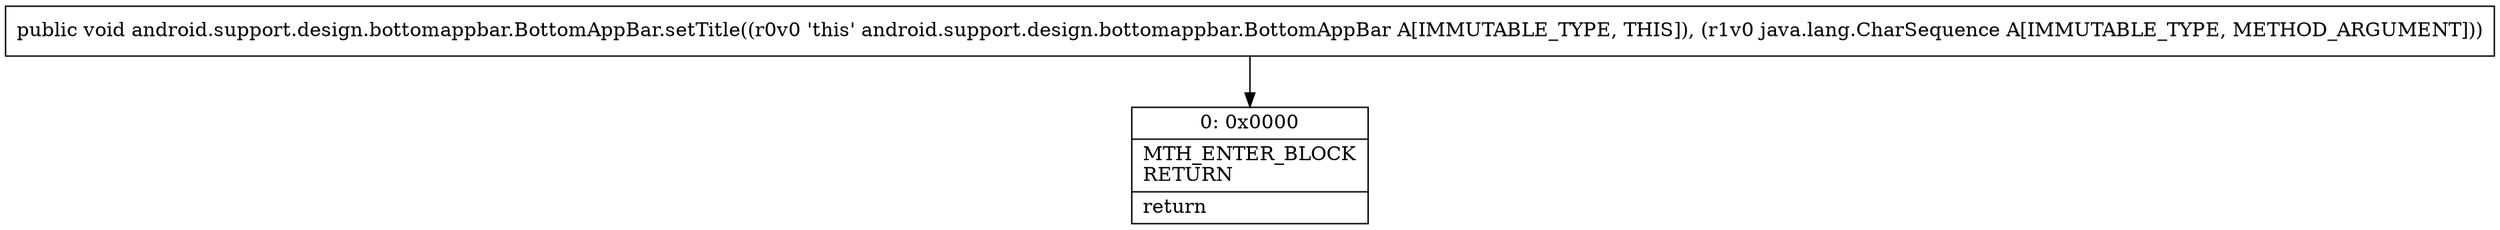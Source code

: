 digraph "CFG forandroid.support.design.bottomappbar.BottomAppBar.setTitle(Ljava\/lang\/CharSequence;)V" {
Node_0 [shape=record,label="{0\:\ 0x0000|MTH_ENTER_BLOCK\lRETURN\l|return\l}"];
MethodNode[shape=record,label="{public void android.support.design.bottomappbar.BottomAppBar.setTitle((r0v0 'this' android.support.design.bottomappbar.BottomAppBar A[IMMUTABLE_TYPE, THIS]), (r1v0 java.lang.CharSequence A[IMMUTABLE_TYPE, METHOD_ARGUMENT])) }"];
MethodNode -> Node_0;
}

